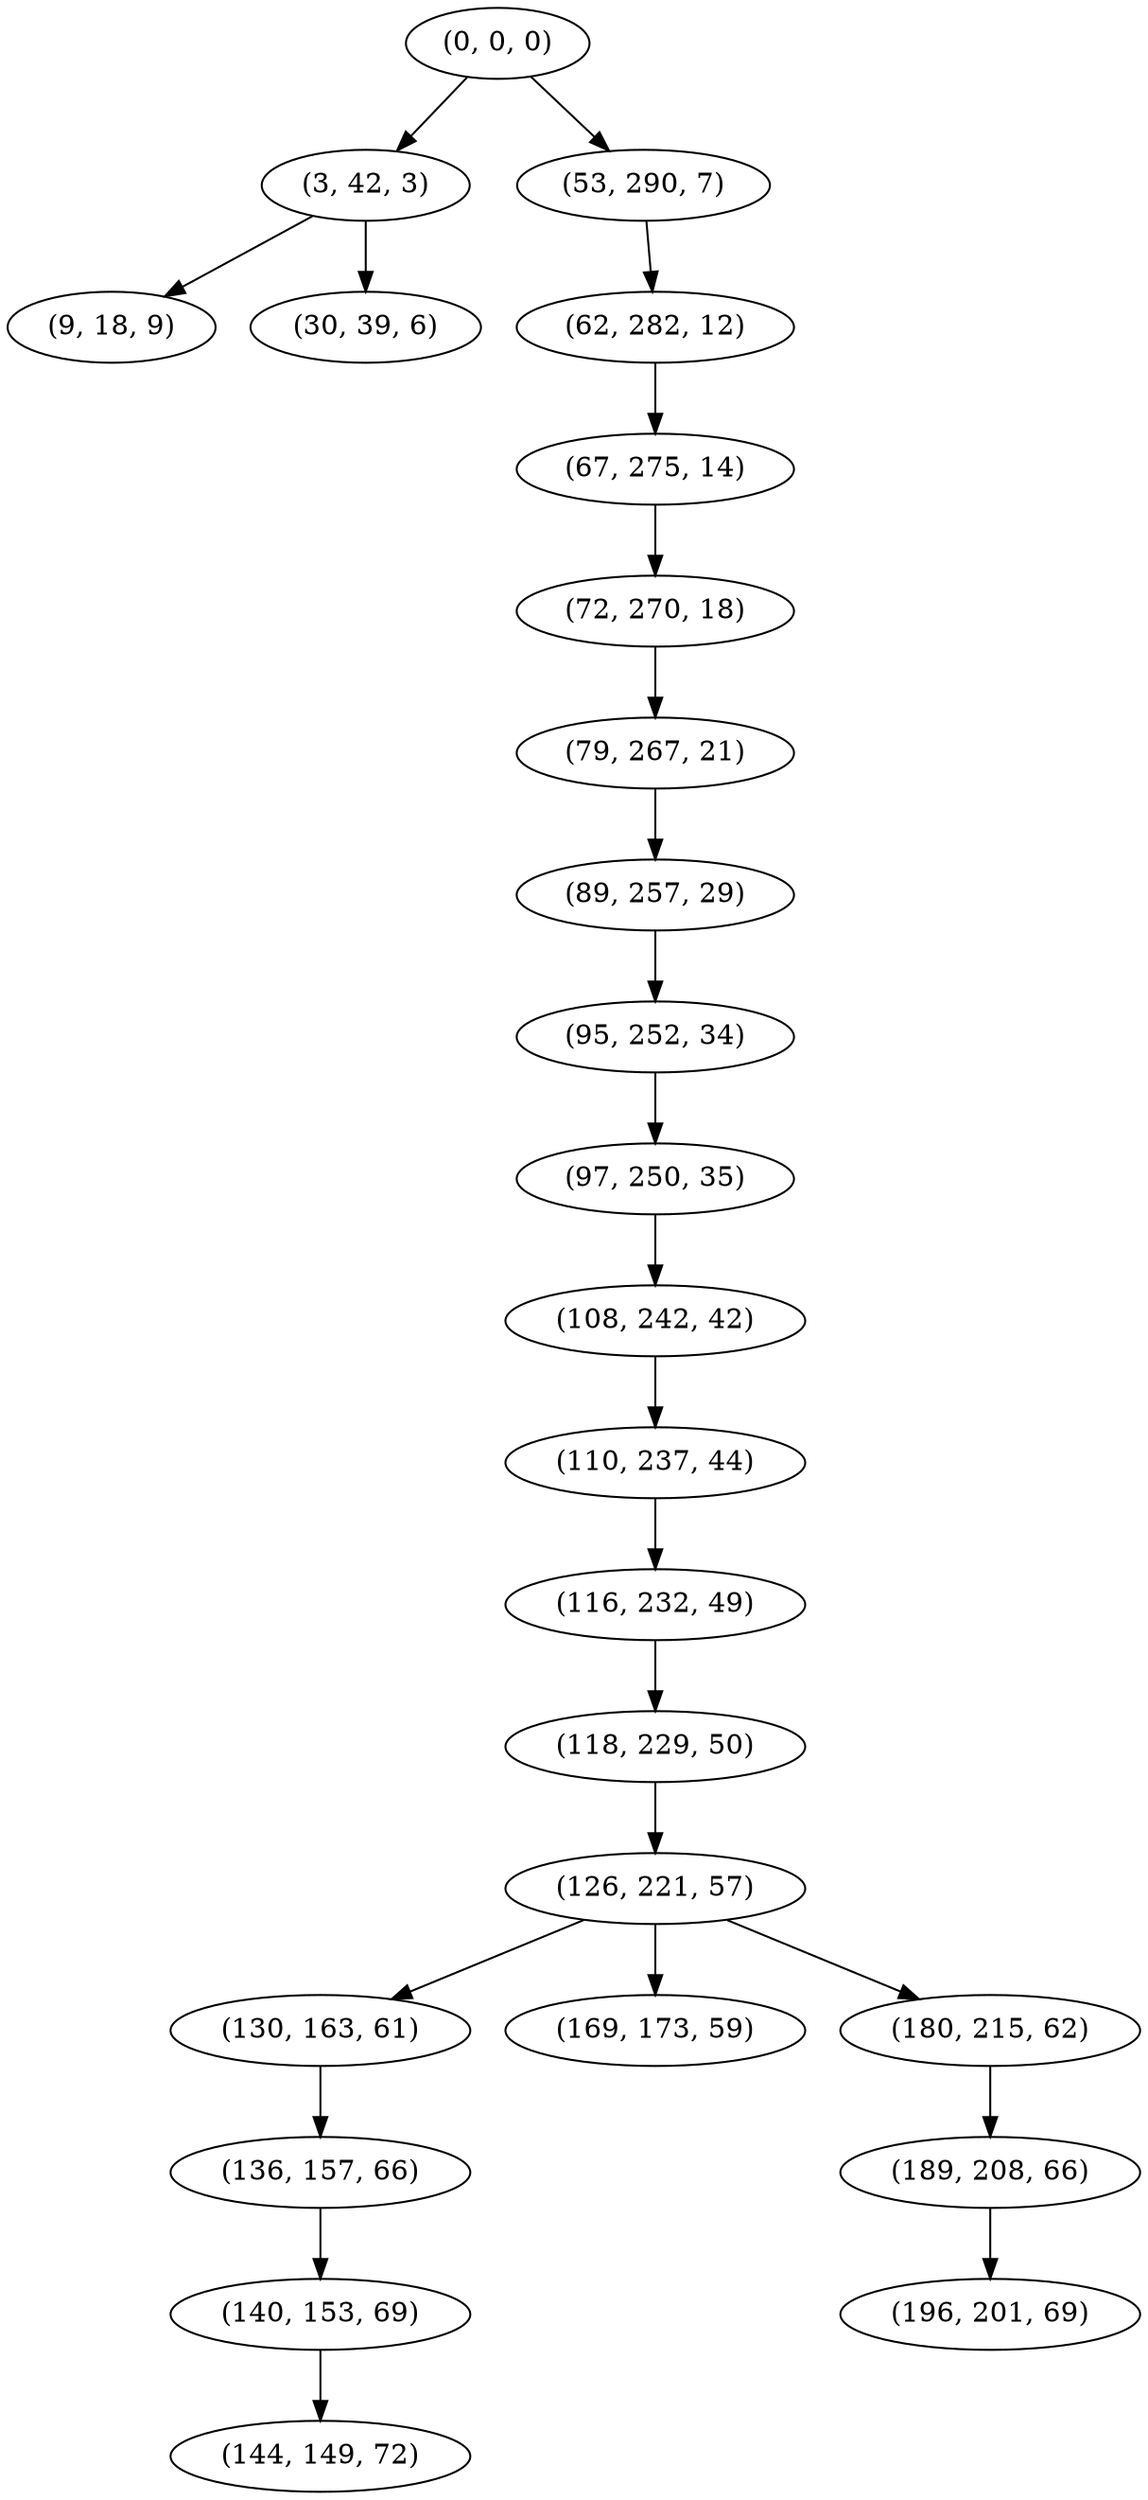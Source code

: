 digraph tree {
    "(0, 0, 0)";
    "(3, 42, 3)";
    "(9, 18, 9)";
    "(30, 39, 6)";
    "(53, 290, 7)";
    "(62, 282, 12)";
    "(67, 275, 14)";
    "(72, 270, 18)";
    "(79, 267, 21)";
    "(89, 257, 29)";
    "(95, 252, 34)";
    "(97, 250, 35)";
    "(108, 242, 42)";
    "(110, 237, 44)";
    "(116, 232, 49)";
    "(118, 229, 50)";
    "(126, 221, 57)";
    "(130, 163, 61)";
    "(136, 157, 66)";
    "(140, 153, 69)";
    "(144, 149, 72)";
    "(169, 173, 59)";
    "(180, 215, 62)";
    "(189, 208, 66)";
    "(196, 201, 69)";
    "(0, 0, 0)" -> "(3, 42, 3)";
    "(0, 0, 0)" -> "(53, 290, 7)";
    "(3, 42, 3)" -> "(9, 18, 9)";
    "(3, 42, 3)" -> "(30, 39, 6)";
    "(53, 290, 7)" -> "(62, 282, 12)";
    "(62, 282, 12)" -> "(67, 275, 14)";
    "(67, 275, 14)" -> "(72, 270, 18)";
    "(72, 270, 18)" -> "(79, 267, 21)";
    "(79, 267, 21)" -> "(89, 257, 29)";
    "(89, 257, 29)" -> "(95, 252, 34)";
    "(95, 252, 34)" -> "(97, 250, 35)";
    "(97, 250, 35)" -> "(108, 242, 42)";
    "(108, 242, 42)" -> "(110, 237, 44)";
    "(110, 237, 44)" -> "(116, 232, 49)";
    "(116, 232, 49)" -> "(118, 229, 50)";
    "(118, 229, 50)" -> "(126, 221, 57)";
    "(126, 221, 57)" -> "(130, 163, 61)";
    "(126, 221, 57)" -> "(169, 173, 59)";
    "(126, 221, 57)" -> "(180, 215, 62)";
    "(130, 163, 61)" -> "(136, 157, 66)";
    "(136, 157, 66)" -> "(140, 153, 69)";
    "(140, 153, 69)" -> "(144, 149, 72)";
    "(180, 215, 62)" -> "(189, 208, 66)";
    "(189, 208, 66)" -> "(196, 201, 69)";
}
